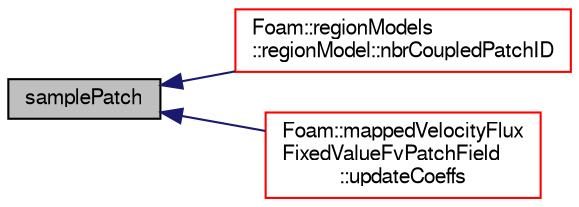 digraph "samplePatch"
{
  bgcolor="transparent";
  edge [fontname="FreeSans",fontsize="10",labelfontname="FreeSans",labelfontsize="10"];
  node [fontname="FreeSans",fontsize="10",shape=record];
  rankdir="LR";
  Node2283 [label="samplePatch",height=0.2,width=0.4,color="black", fillcolor="grey75", style="filled", fontcolor="black"];
  Node2283 -> Node2284 [dir="back",color="midnightblue",fontsize="10",style="solid",fontname="FreeSans"];
  Node2284 [label="Foam::regionModels\l::regionModel::nbrCoupledPatchID",height=0.2,width=0.4,color="red",URL="$a28998.html#a815489a8e5ceebec990123eab576d2ef",tooltip="Return the coupled patch ID paired with coupled patch. "];
  Node2283 -> Node2289 [dir="back",color="midnightblue",fontsize="10",style="solid",fontname="FreeSans"];
  Node2289 [label="Foam::mappedVelocityFlux\lFixedValueFvPatchField\l::updateCoeffs",height=0.2,width=0.4,color="red",URL="$a22182.html#a7e24eafac629d3733181cd942d4c902f",tooltip="Update the coefficients associated with the patch field. "];
}
